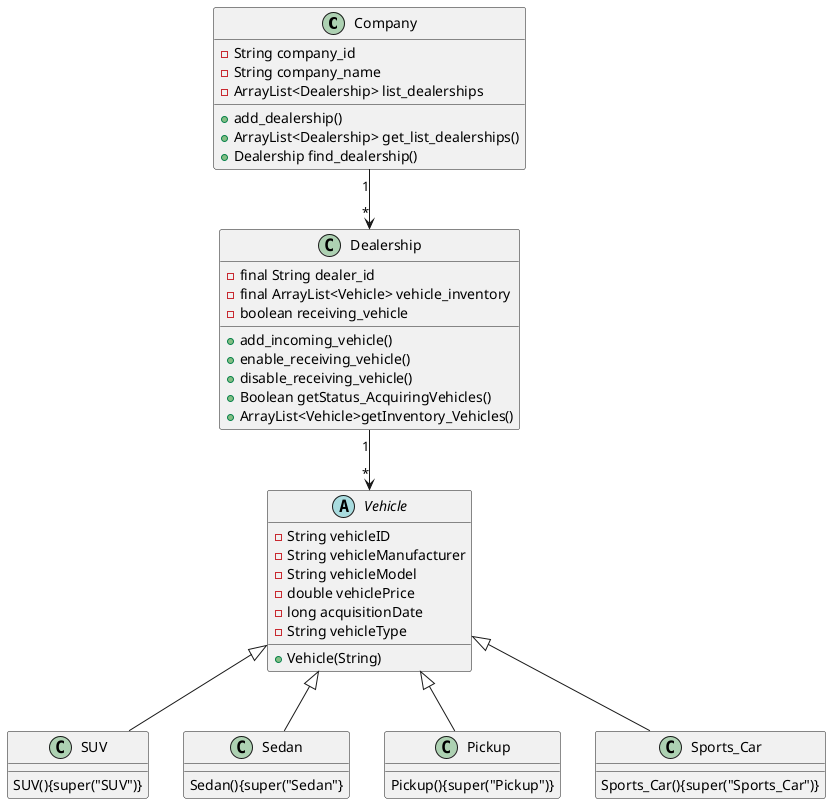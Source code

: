 '@author Christopher Engelhart

@startuml
'https://plantuml.com/class-diagram
class Company {
    -String company_id
    -String company_name
    -ArrayList<Dealership> list_dealerships

    +add_dealership()
    +ArrayList<Dealership> get_list_dealerships()
    +Dealership find_dealership()

}

class Dealership {
    -final String dealer_id
    -final ArrayList<Vehicle> vehicle_inventory
    -boolean receiving_vehicle

     +add_incoming_vehicle()
     +enable_receiving_vehicle()
     +disable_receiving_vehicle()
     +Boolean getStatus_AcquiringVehicles()
     +ArrayList<Vehicle>getInventory_Vehicles()
}

abstract class Vehicle{
    -String vehicleID
    -String vehicleManufacturer
    -String vehicleModel
    -double vehiclePrice
    -long acquisitionDate
    -String vehicleType
    +Vehicle(String)
}

class SUV extends Vehicle
{
    SUV(){super("SUV")}
}
class Sedan extends Vehicle
{
    Sedan(){super("Sedan"}
}
class Pickup extends Vehicle
{
    Pickup(){super("Pickup")}
}
class Sports_Car extends Vehicle
{
    Sports_Car(){super("Sports_Car")}
}


Dealership "1" --> "*" Vehicle
Company "1" --> "*" Dealership
@enduml